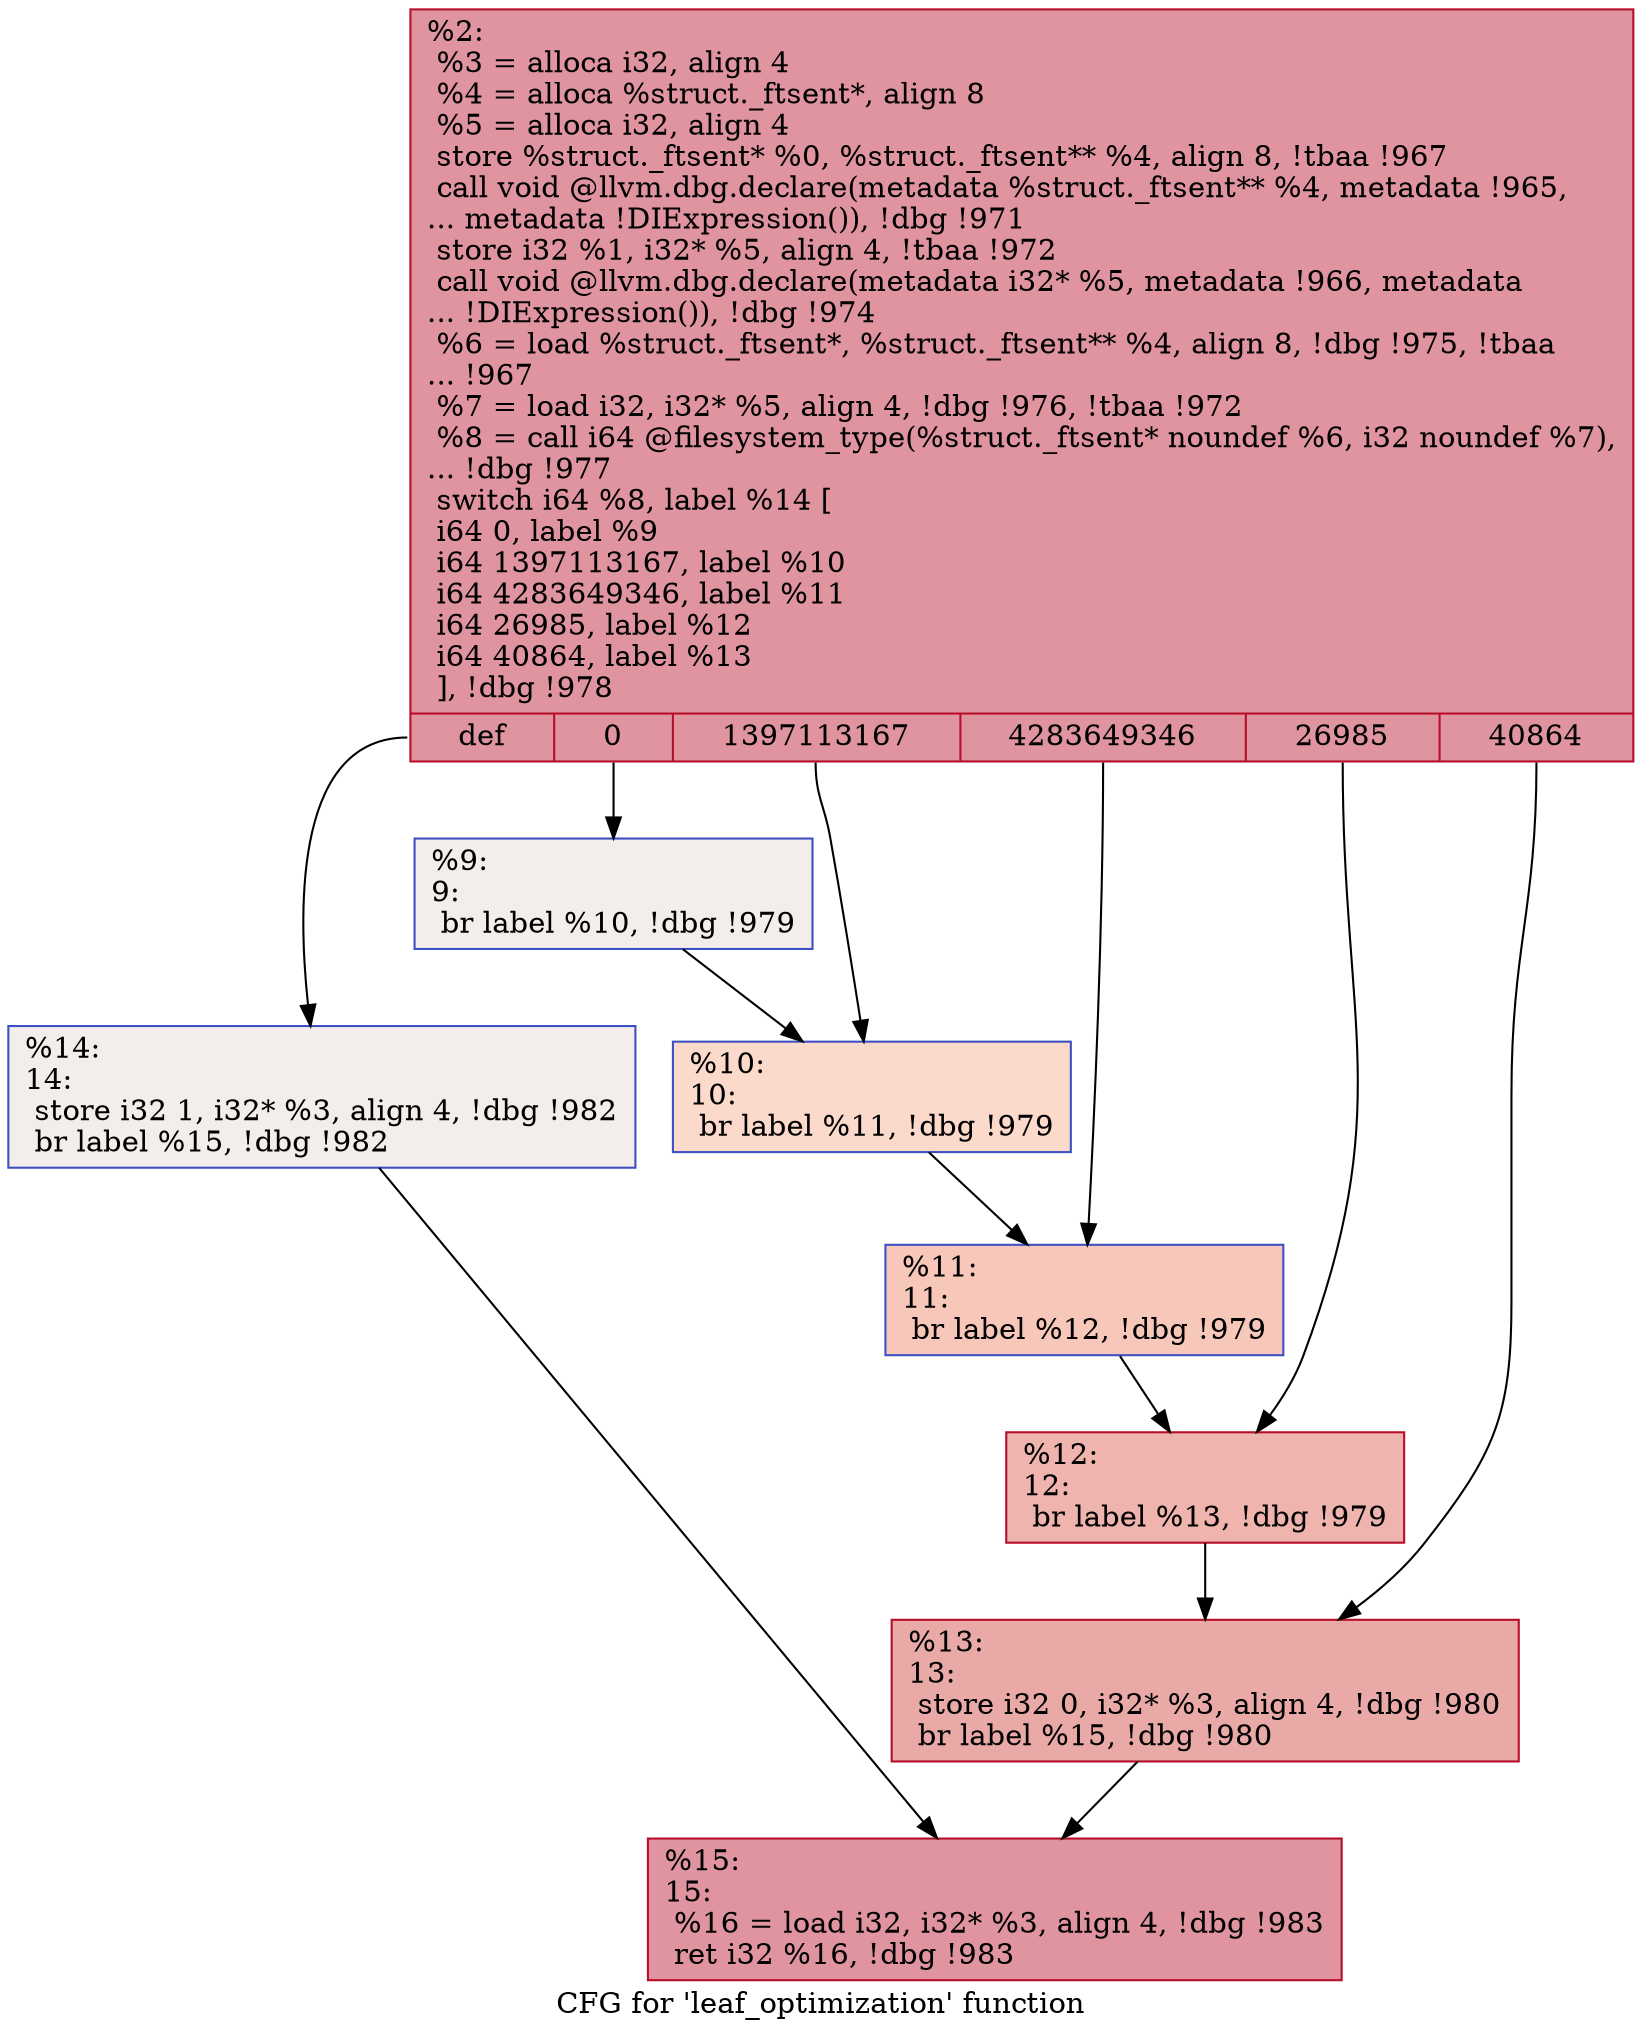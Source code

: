 digraph "CFG for 'leaf_optimization' function" {
	label="CFG for 'leaf_optimization' function";

	Node0x2176610 [shape=record,color="#b70d28ff", style=filled, fillcolor="#b70d2870",label="{%2:\l  %3 = alloca i32, align 4\l  %4 = alloca %struct._ftsent*, align 8\l  %5 = alloca i32, align 4\l  store %struct._ftsent* %0, %struct._ftsent** %4, align 8, !tbaa !967\l  call void @llvm.dbg.declare(metadata %struct._ftsent** %4, metadata !965,\l... metadata !DIExpression()), !dbg !971\l  store i32 %1, i32* %5, align 4, !tbaa !972\l  call void @llvm.dbg.declare(metadata i32* %5, metadata !966, metadata\l... !DIExpression()), !dbg !974\l  %6 = load %struct._ftsent*, %struct._ftsent** %4, align 8, !dbg !975, !tbaa\l... !967\l  %7 = load i32, i32* %5, align 4, !dbg !976, !tbaa !972\l  %8 = call i64 @filesystem_type(%struct._ftsent* noundef %6, i32 noundef %7),\l... !dbg !977\l  switch i64 %8, label %14 [\l    i64 0, label %9\l    i64 1397113167, label %10\l    i64 4283649346, label %11\l    i64 26985, label %12\l    i64 40864, label %13\l  ], !dbg !978\l|{<s0>def|<s1>0|<s2>1397113167|<s3>4283649346|<s4>26985|<s5>40864}}"];
	Node0x2176610:s0 -> Node0x21767f0;
	Node0x2176610:s1 -> Node0x2176660;
	Node0x2176610:s2 -> Node0x21766b0;
	Node0x2176610:s3 -> Node0x2176700;
	Node0x2176610:s4 -> Node0x2176750;
	Node0x2176610:s5 -> Node0x21767a0;
	Node0x2176660 [shape=record,color="#3d50c3ff", style=filled, fillcolor="#e5d8d170",label="{%9:\l9:                                                \l  br label %10, !dbg !979\l}"];
	Node0x2176660 -> Node0x21766b0;
	Node0x21766b0 [shape=record,color="#3d50c3ff", style=filled, fillcolor="#f7a88970",label="{%10:\l10:                                               \l  br label %11, !dbg !979\l}"];
	Node0x21766b0 -> Node0x2176700;
	Node0x2176700 [shape=record,color="#3d50c3ff", style=filled, fillcolor="#ec7f6370",label="{%11:\l11:                                               \l  br label %12, !dbg !979\l}"];
	Node0x2176700 -> Node0x2176750;
	Node0x2176750 [shape=record,color="#b70d28ff", style=filled, fillcolor="#d8564670",label="{%12:\l12:                                               \l  br label %13, !dbg !979\l}"];
	Node0x2176750 -> Node0x21767a0;
	Node0x21767a0 [shape=record,color="#b70d28ff", style=filled, fillcolor="#ca3b3770",label="{%13:\l13:                                               \l  store i32 0, i32* %3, align 4, !dbg !980\l  br label %15, !dbg !980\l}"];
	Node0x21767a0 -> Node0x2176840;
	Node0x21767f0 [shape=record,color="#3d50c3ff", style=filled, fillcolor="#e5d8d170",label="{%14:\l14:                                               \l  store i32 1, i32* %3, align 4, !dbg !982\l  br label %15, !dbg !982\l}"];
	Node0x21767f0 -> Node0x2176840;
	Node0x2176840 [shape=record,color="#b70d28ff", style=filled, fillcolor="#b70d2870",label="{%15:\l15:                                               \l  %16 = load i32, i32* %3, align 4, !dbg !983\l  ret i32 %16, !dbg !983\l}"];
}
